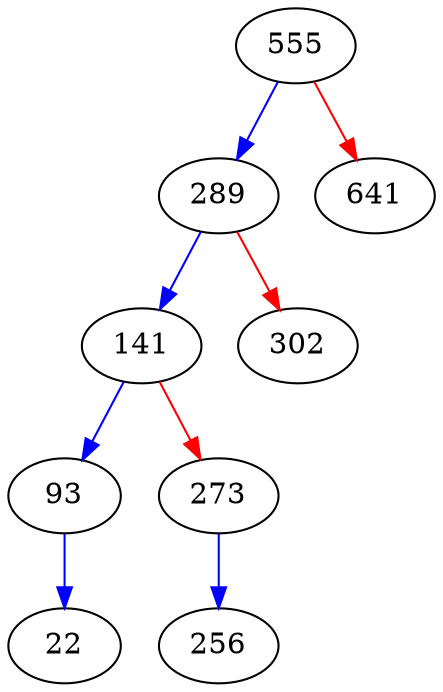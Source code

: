 digraph my_tree {
555 -> 289 [color=blue];
555 -> 641 [color=red];
289 -> 141 [color=blue];
289 -> 302 [color=red];
141 -> 93 [color=blue];
141 -> 273 [color=red];
93 -> 22 [color=blue];
273 -> 256 [color=blue];
}
